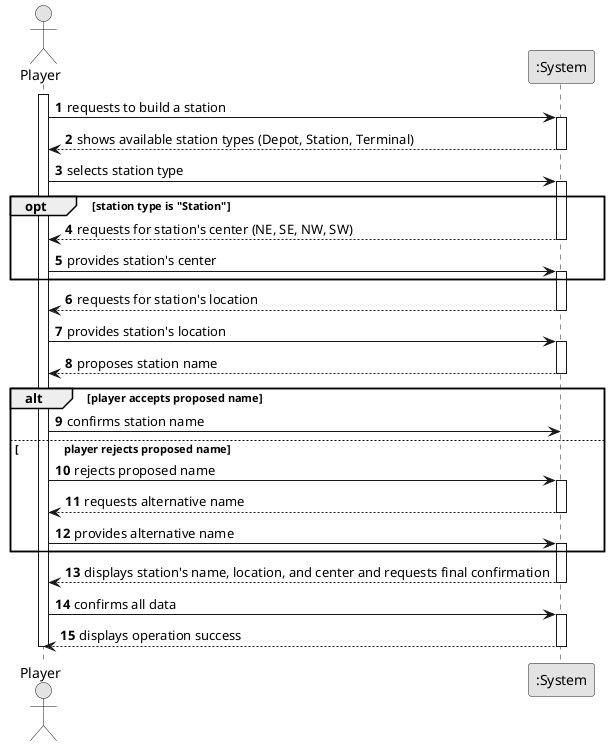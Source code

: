 @startuml
     skinparam monochrome true
     skinparam packageStyle rectangle
     skinparam shadowing false

     autonumber

     actor "Player" as Player
     participant ":System" as System

     activate Player

         Player -> System : requests to build a station
         activate System

             System --> Player : shows available station types (Depot, Station, Terminal)
         deactivate System

         Player -> System : selects station type
         activate System

             opt station type is "Station"
                 System --> Player : requests for station's center (NE, SE, NW, SW)
                 deactivate System

                 Player -> System : provides station's center
                 activate System
             end

             System --> Player : requests for station's location
         deactivate System

         Player -> System : provides station's location
         activate System

             System --> Player : proposes station name
         deactivate System

         alt player accepts proposed name
             Player -> System : confirms station name
         else \t \t player rejects proposed name
             Player -> System : rejects proposed name
             activate System

                 System --> Player : requests alternative name
             deactivate System

             Player -> System : provides alternative name
             activate System
         end

             System --> Player : displays station's name, location, and center and requests final confirmation
         deactivate System

         Player -> System : confirms all data
         activate System

             System --> Player : displays operation success
         deactivate System

     deactivate Player
     @enduml
